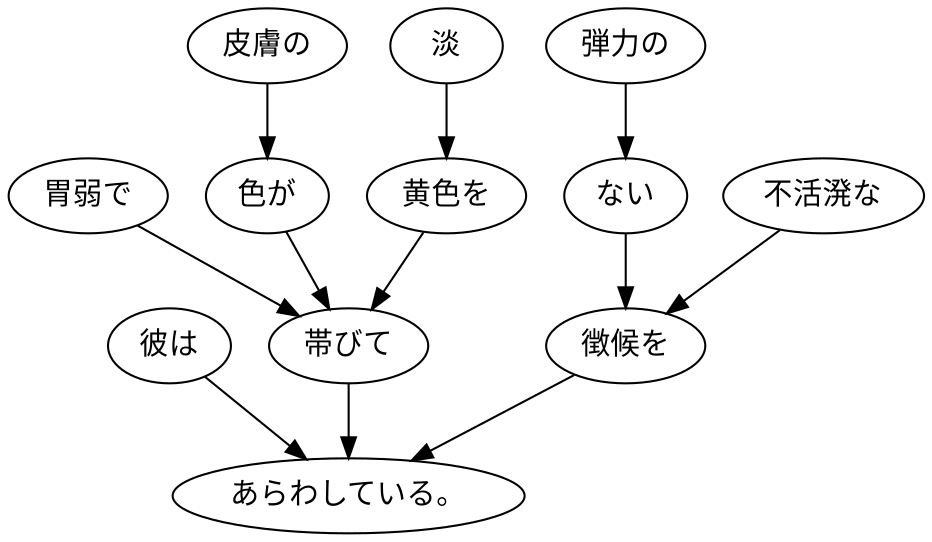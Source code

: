 digraph graph73 {
	node0 [label="彼は"];
	node1 [label="胃弱で"];
	node2 [label="皮膚の"];
	node3 [label="色が"];
	node4 [label="淡"];
	node5 [label="黄色を"];
	node6 [label="帯びて"];
	node7 [label="弾力の"];
	node8 [label="ない"];
	node9 [label="不活溌な"];
	node10 [label="徴候を"];
	node11 [label="あらわしている。"];
	node0 -> node11;
	node1 -> node6;
	node2 -> node3;
	node3 -> node6;
	node4 -> node5;
	node5 -> node6;
	node6 -> node11;
	node7 -> node8;
	node8 -> node10;
	node9 -> node10;
	node10 -> node11;
}
